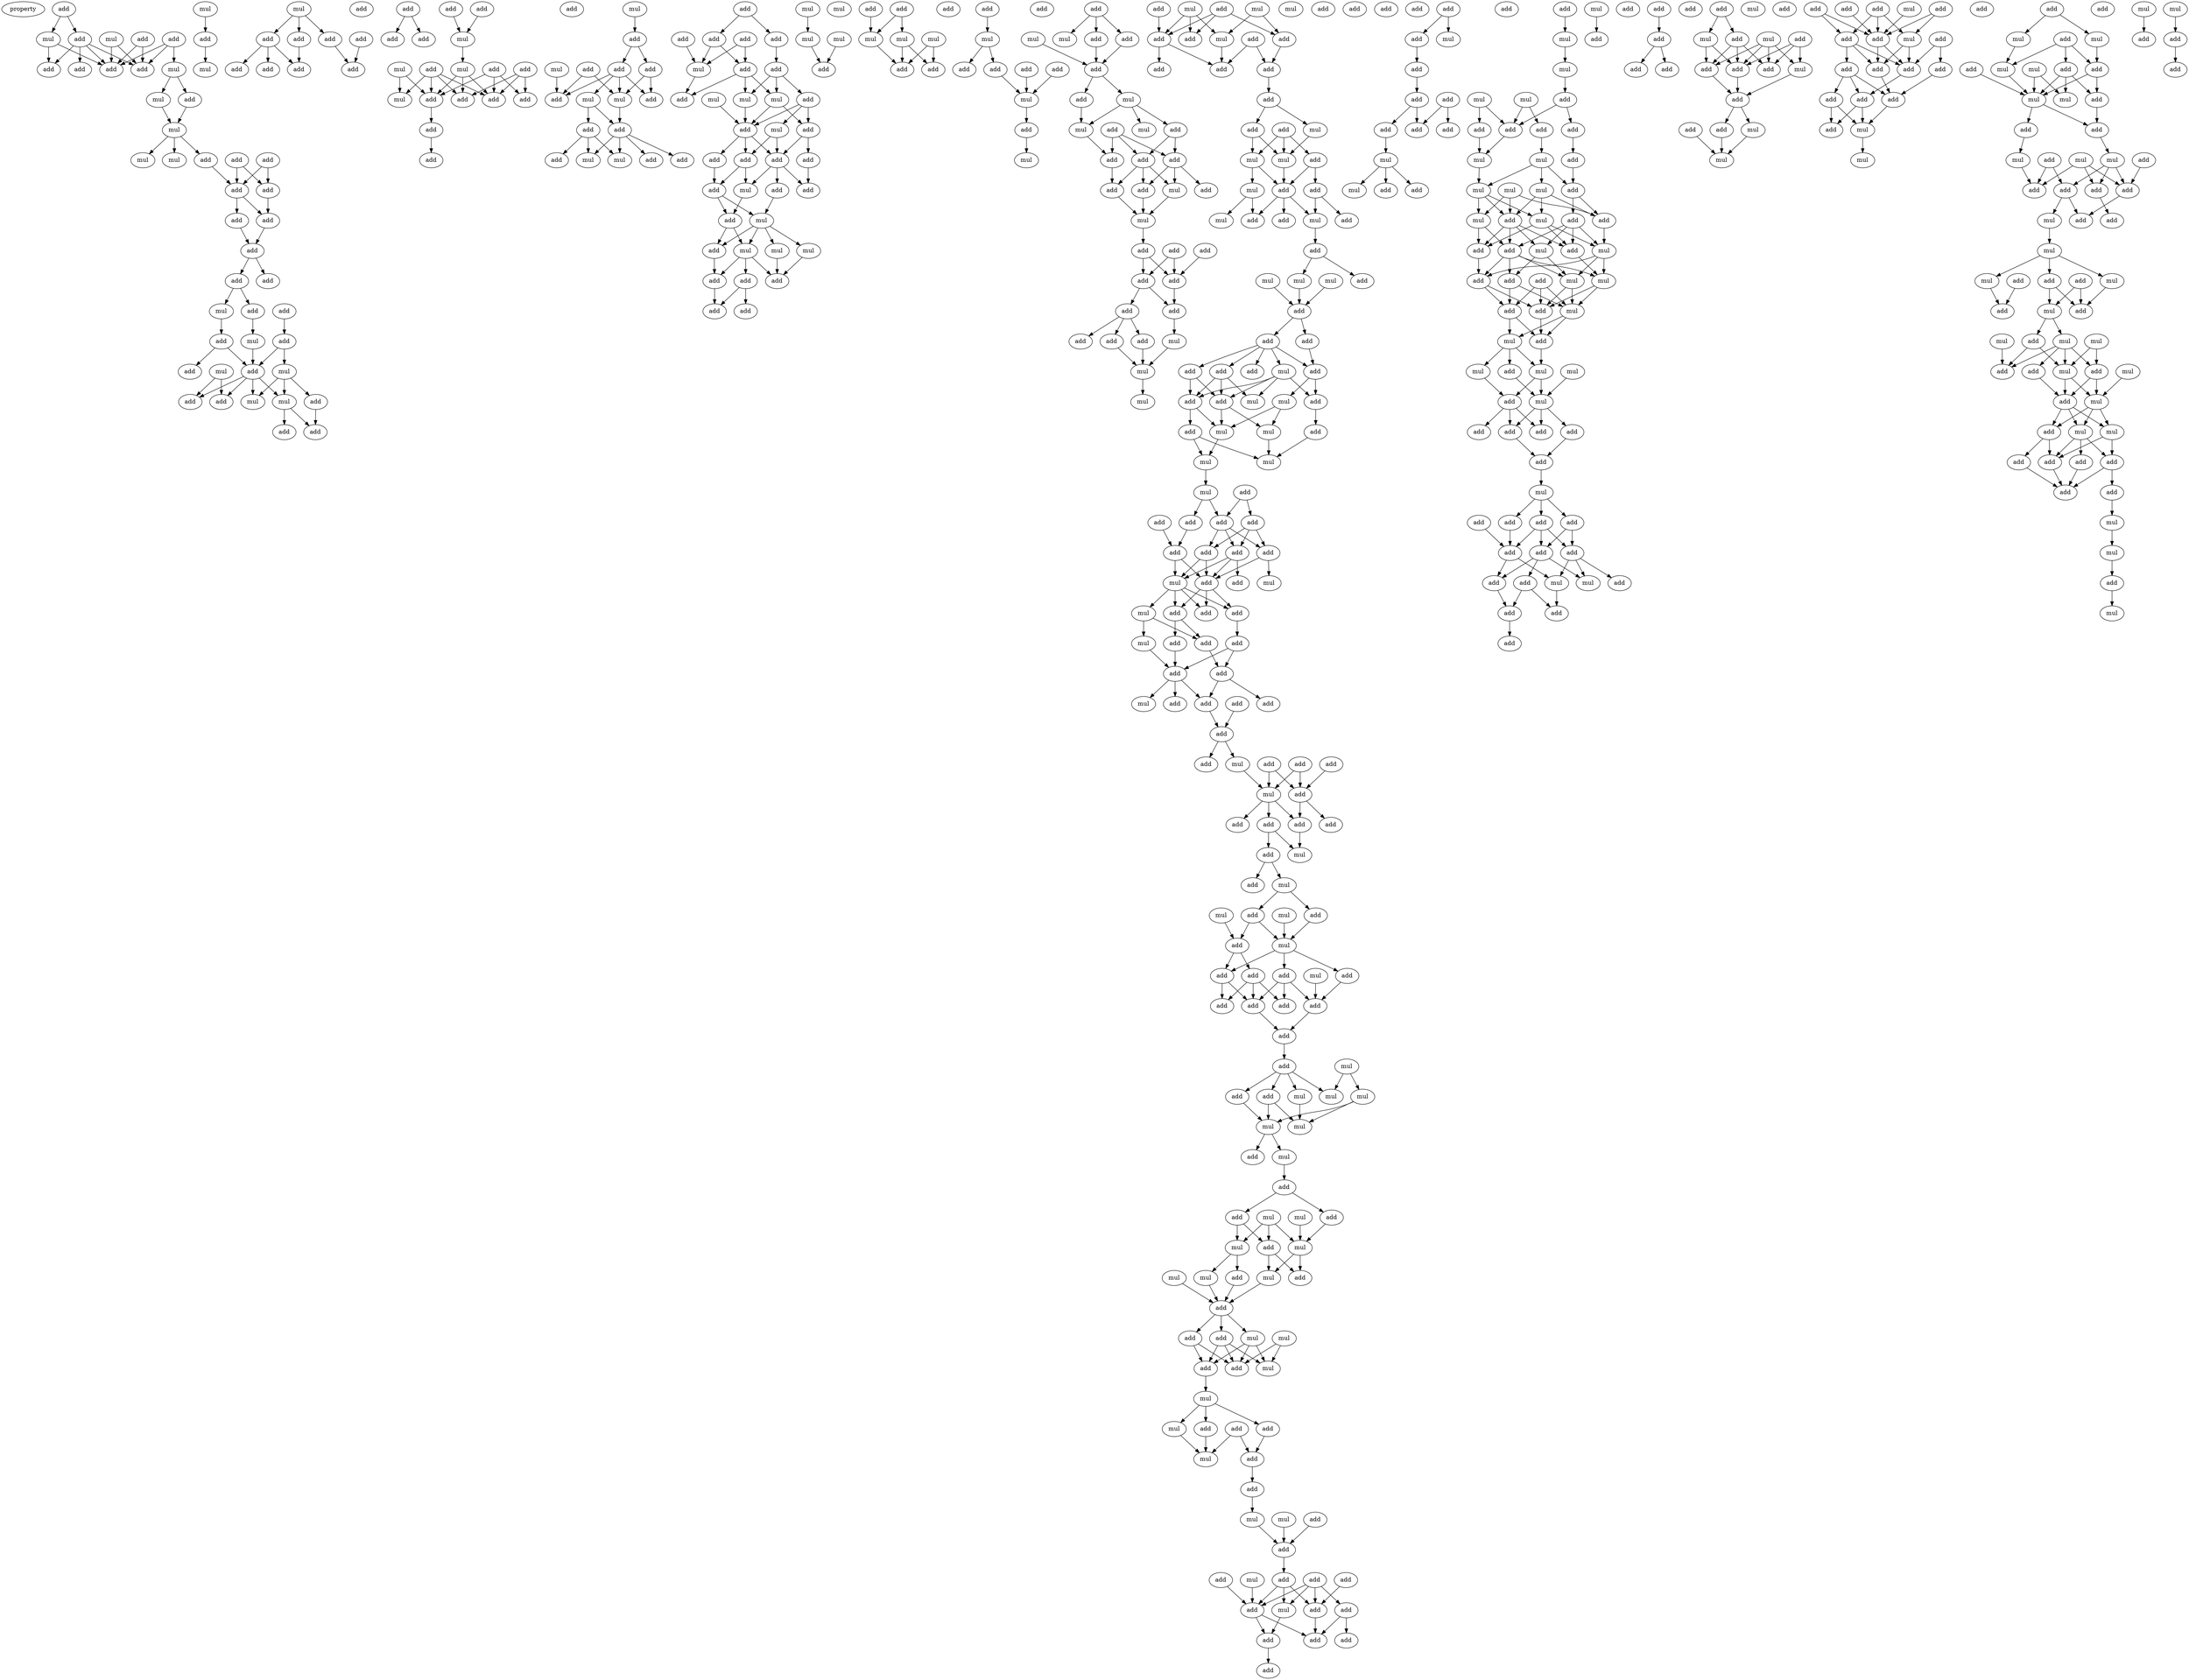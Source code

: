 digraph {
    node [fontcolor=black]
    property [mul=2,lf=1.9]
    0 [ label = add ];
    1 [ label = add ];
    2 [ label = mul ];
    3 [ label = add ];
    4 [ label = add ];
    5 [ label = mul ];
    6 [ label = add ];
    7 [ label = add ];
    8 [ label = mul ];
    9 [ label = add ];
    10 [ label = add ];
    11 [ label = mul ];
    12 [ label = add ];
    13 [ label = mul ];
    14 [ label = add ];
    15 [ label = add ];
    16 [ label = mul ];
    17 [ label = mul ];
    18 [ label = add ];
    19 [ label = add ];
    20 [ label = add ];
    21 [ label = add ];
    22 [ label = add ];
    23 [ label = add ];
    24 [ label = add ];
    25 [ label = add ];
    26 [ label = mul ];
    27 [ label = add ];
    28 [ label = add ];
    29 [ label = mul ];
    30 [ label = add ];
    31 [ label = add ];
    32 [ label = add ];
    33 [ label = add ];
    34 [ label = mul ];
    35 [ label = mul ];
    36 [ label = add ];
    37 [ label = add ];
    38 [ label = mul ];
    39 [ label = add ];
    40 [ label = mul ];
    41 [ label = add ];
    42 [ label = add ];
    43 [ label = mul ];
    44 [ label = add ];
    45 [ label = mul ];
    46 [ label = mul ];
    47 [ label = add ];
    48 [ label = add ];
    49 [ label = add ];
    50 [ label = add ];
    51 [ label = add ];
    52 [ label = add ];
    53 [ label = add ];
    54 [ label = add ];
    55 [ label = add ];
    56 [ label = add ];
    57 [ label = add ];
    58 [ label = add ];
    59 [ label = add ];
    60 [ label = add ];
    61 [ label = mul ];
    62 [ label = add ];
    63 [ label = mul ];
    64 [ label = add ];
    65 [ label = add ];
    66 [ label = mul ];
    67 [ label = add ];
    68 [ label = add ];
    69 [ label = add ];
    70 [ label = mul ];
    71 [ label = add ];
    72 [ label = add ];
    73 [ label = add ];
    74 [ label = add ];
    75 [ label = mul ];
    76 [ label = add ];
    77 [ label = add ];
    78 [ label = add ];
    79 [ label = mul ];
    80 [ label = add ];
    81 [ label = add ];
    82 [ label = mul ];
    83 [ label = mul ];
    84 [ label = add ];
    85 [ label = add ];
    86 [ label = add ];
    87 [ label = mul ];
    88 [ label = add ];
    89 [ label = mul ];
    90 [ label = add ];
    91 [ label = add ];
    92 [ label = add ];
    93 [ label = add ];
    94 [ label = add ];
    95 [ label = add ];
    96 [ label = add ];
    97 [ label = add ];
    98 [ label = add ];
    99 [ label = mul ];
    100 [ label = mul ];
    101 [ label = mul ];
    102 [ label = add ];
    103 [ label = mul ];
    104 [ label = add ];
    105 [ label = add ];
    106 [ label = mul ];
    107 [ label = add ];
    108 [ label = add ];
    109 [ label = add ];
    110 [ label = add ];
    111 [ label = add ];
    112 [ label = mul ];
    113 [ label = add ];
    114 [ label = add ];
    115 [ label = add ];
    116 [ label = add ];
    117 [ label = mul ];
    118 [ label = mul ];
    119 [ label = add ];
    120 [ label = mul ];
    121 [ label = mul ];
    122 [ label = add ];
    123 [ label = add ];
    124 [ label = add ];
    125 [ label = add ];
    126 [ label = add ];
    127 [ label = mul ];
    128 [ label = mul ];
    129 [ label = mul ];
    130 [ label = mul ];
    131 [ label = add ];
    132 [ label = add ];
    133 [ label = add ];
    134 [ label = mul ];
    135 [ label = mul ];
    136 [ label = mul ];
    137 [ label = add ];
    138 [ label = add ];
    139 [ label = add ];
    140 [ label = add ];
    141 [ label = mul ];
    142 [ label = add ];
    143 [ label = add ];
    144 [ label = add ];
    145 [ label = add ];
    146 [ label = add ];
    147 [ label = mul ];
    148 [ label = add ];
    149 [ label = mul ];
    150 [ label = add ];
    151 [ label = add ];
    152 [ label = add ];
    153 [ label = mul ];
    154 [ label = mul ];
    155 [ label = add ];
    156 [ label = add ];
    157 [ label = mul ];
    158 [ label = add ];
    159 [ label = mul ];
    160 [ label = add ];
    161 [ label = mul ];
    162 [ label = add ];
    163 [ label = add ];
    164 [ label = add ];
    165 [ label = mul ];
    166 [ label = add ];
    167 [ label = add ];
    168 [ label = add ];
    169 [ label = mul ];
    170 [ label = add ];
    171 [ label = add ];
    172 [ label = add ];
    173 [ label = add ];
    174 [ label = add ];
    175 [ label = add ];
    176 [ label = add ];
    177 [ label = mul ];
    178 [ label = add ];
    179 [ label = add ];
    180 [ label = add ];
    181 [ label = mul ];
    182 [ label = mul ];
    183 [ label = add ];
    184 [ label = add ];
    185 [ label = mul ];
    186 [ label = mul ];
    187 [ label = add ];
    188 [ label = add ];
    189 [ label = mul ];
    190 [ label = add ];
    191 [ label = add ];
    192 [ label = add ];
    193 [ label = add ];
    194 [ label = add ];
    195 [ label = add ];
    196 [ label = mul ];
    197 [ label = mul ];
    198 [ label = add ];
    199 [ label = add ];
    200 [ label = mul ];
    201 [ label = mul ];
    202 [ label = add ];
    203 [ label = add ];
    204 [ label = add ];
    205 [ label = mul ];
    206 [ label = mul ];
    207 [ label = add ];
    208 [ label = mul ];
    209 [ label = add ];
    210 [ label = add ];
    211 [ label = add ];
    212 [ label = mul ];
    213 [ label = mul ];
    214 [ label = mul ];
    215 [ label = add ];
    216 [ label = add ];
    217 [ label = add ];
    218 [ label = add ];
    219 [ label = add ];
    220 [ label = add ];
    221 [ label = add ];
    222 [ label = add ];
    223 [ label = mul ];
    224 [ label = add ];
    225 [ label = mul ];
    226 [ label = add ];
    227 [ label = add ];
    228 [ label = mul ];
    229 [ label = add ];
    230 [ label = mul ];
    231 [ label = add ];
    232 [ label = add ];
    233 [ label = mul ];
    234 [ label = mul ];
    235 [ label = mul ];
    236 [ label = add ];
    237 [ label = mul ];
    238 [ label = add ];
    239 [ label = add ];
    240 [ label = add ];
    241 [ label = add ];
    242 [ label = add ];
    243 [ label = add ];
    244 [ label = add ];
    245 [ label = add ];
    246 [ label = add ];
    247 [ label = add ];
    248 [ label = mul ];
    249 [ label = mul ];
    250 [ label = add ];
    251 [ label = add ];
    252 [ label = mul ];
    253 [ label = add ];
    254 [ label = add ];
    255 [ label = add ];
    256 [ label = add ];
    257 [ label = mul ];
    258 [ label = add ];
    259 [ label = add ];
    260 [ label = add ];
    261 [ label = mul ];
    262 [ label = add ];
    263 [ label = add ];
    264 [ label = add ];
    265 [ label = add ];
    266 [ label = add ];
    267 [ label = add ];
    268 [ label = add ];
    269 [ label = mul ];
    270 [ label = add ];
    271 [ label = add ];
    272 [ label = mul ];
    273 [ label = add ];
    274 [ label = add ];
    275 [ label = add ];
    276 [ label = add ];
    277 [ label = add ];
    278 [ label = mul ];
    279 [ label = add ];
    280 [ label = mul ];
    281 [ label = mul ];
    282 [ label = add ];
    283 [ label = mul ];
    284 [ label = add ];
    285 [ label = add ];
    286 [ label = add ];
    287 [ label = mul ];
    288 [ label = add ];
    289 [ label = add ];
    290 [ label = add ];
    291 [ label = add ];
    292 [ label = mul ];
    293 [ label = add ];
    294 [ label = add ];
    295 [ label = add ];
    296 [ label = add ];
    297 [ label = add ];
    298 [ label = add ];
    299 [ label = mul ];
    300 [ label = add ];
    301 [ label = mul ];
    302 [ label = mul ];
    303 [ label = add ];
    304 [ label = mul ];
    305 [ label = mul ];
    306 [ label = mul ];
    307 [ label = add ];
    308 [ label = mul ];
    309 [ label = add ];
    310 [ label = mul ];
    311 [ label = add ];
    312 [ label = mul ];
    313 [ label = add ];
    314 [ label = add ];
    315 [ label = mul ];
    316 [ label = mul ];
    317 [ label = mul ];
    318 [ label = add ];
    319 [ label = mul ];
    320 [ label = mul ];
    321 [ label = add ];
    322 [ label = add ];
    323 [ label = mul ];
    324 [ label = mul ];
    325 [ label = add ];
    326 [ label = add ];
    327 [ label = add ];
    328 [ label = add ];
    329 [ label = mul ];
    330 [ label = mul ];
    331 [ label = mul ];
    332 [ label = add ];
    333 [ label = add ];
    334 [ label = add ];
    335 [ label = add ];
    336 [ label = mul ];
    337 [ label = add ];
    338 [ label = add ];
    339 [ label = add ];
    340 [ label = mul ];
    341 [ label = mul ];
    342 [ label = add ];
    343 [ label = add ];
    344 [ label = add ];
    345 [ label = add ];
    346 [ label = add ];
    347 [ label = mul ];
    348 [ label = add ];
    349 [ label = add ];
    350 [ label = add ];
    351 [ label = mul ];
    352 [ label = add ];
    353 [ label = add ];
    354 [ label = add ];
    355 [ label = add ];
    356 [ label = add ];
    357 [ label = add ];
    358 [ label = add ];
    359 [ label = mul ];
    360 [ label = add ];
    361 [ label = add ];
    362 [ label = add ];
    363 [ label = add ];
    364 [ label = add ];
    365 [ label = add ];
    366 [ label = add ];
    367 [ label = mul ];
    368 [ label = add ];
    369 [ label = mul ];
    370 [ label = add ];
    371 [ label = mul ];
    372 [ label = add ];
    373 [ label = add ];
    374 [ label = mul ];
    375 [ label = mul ];
    376 [ label = mul ];
    377 [ label = add ];
    378 [ label = mul ];
    379 [ label = add ];
    380 [ label = add ];
    381 [ label = add ];
    382 [ label = add ];
    383 [ label = add ];
    384 [ label = mul ];
    385 [ label = mul ];
    386 [ label = mul ];
    387 [ label = add ];
    388 [ label = mul ];
    389 [ label = mul ];
    390 [ label = mul ];
    391 [ label = mul ];
    392 [ label = add ];
    393 [ label = add ];
    394 [ label = add ];
    395 [ label = add ];
    396 [ label = mul ];
    397 [ label = add ];
    398 [ label = add ];
    399 [ label = mul ];
    400 [ label = mul ];
    401 [ label = add ];
    402 [ label = add ];
    403 [ label = mul ];
    404 [ label = add ];
    405 [ label = add ];
    406 [ label = add ];
    407 [ label = mul ];
    408 [ label = mul ];
    409 [ label = add ];
    410 [ label = mul ];
    411 [ label = add ];
    412 [ label = mul ];
    413 [ label = mul ];
    414 [ label = mul ];
    415 [ label = add ];
    416 [ label = add ];
    417 [ label = add ];
    418 [ label = add ];
    419 [ label = add ];
    420 [ label = add ];
    421 [ label = add ];
    422 [ label = mul ];
    423 [ label = add ];
    424 [ label = add ];
    425 [ label = add ];
    426 [ label = add ];
    427 [ label = add ];
    428 [ label = add ];
    429 [ label = add ];
    430 [ label = add ];
    431 [ label = add ];
    432 [ label = mul ];
    433 [ label = mul ];
    434 [ label = add ];
    435 [ label = add ];
    436 [ label = add ];
    437 [ label = add ];
    438 [ label = add ];
    439 [ label = add ];
    440 [ label = add ];
    441 [ label = add ];
    442 [ label = add ];
    443 [ label = add ];
    444 [ label = mul ];
    445 [ label = add ];
    446 [ label = add ];
    447 [ label = mul ];
    448 [ label = mul ];
    449 [ label = add ];
    450 [ label = add ];
    451 [ label = add ];
    452 [ label = add ];
    453 [ label = add ];
    454 [ label = mul ];
    455 [ label = add ];
    456 [ label = mul ];
    457 [ label = add ];
    458 [ label = mul ];
    459 [ label = add ];
    460 [ label = add ];
    461 [ label = mul ];
    462 [ label = add ];
    463 [ label = add ];
    464 [ label = mul ];
    465 [ label = add ];
    466 [ label = add ];
    467 [ label = add ];
    468 [ label = add ];
    469 [ label = add ];
    470 [ label = add ];
    471 [ label = add ];
    472 [ label = add ];
    473 [ label = add ];
    474 [ label = add ];
    475 [ label = add ];
    476 [ label = add ];
    477 [ label = mul ];
    478 [ label = add ];
    479 [ label = mul ];
    480 [ label = add ];
    481 [ label = mul ];
    482 [ label = mul ];
    483 [ label = add ];
    484 [ label = add ];
    485 [ label = mul ];
    486 [ label = add ];
    487 [ label = mul ];
    488 [ label = mul ];
    489 [ label = mul ];
    490 [ label = add ];
    491 [ label = add ];
    492 [ label = add ];
    493 [ label = add ];
    494 [ label = add ];
    495 [ label = mul ];
    496 [ label = mul ];
    497 [ label = mul ];
    498 [ label = add ];
    499 [ label = add ];
    500 [ label = add ];
    501 [ label = add ];
    502 [ label = mul ];
    503 [ label = add ];
    504 [ label = add ];
    505 [ label = mul ];
    506 [ label = mul ];
    507 [ label = mul ];
    508 [ label = add ];
    509 [ label = add ];
    510 [ label = add ];
    511 [ label = mul ];
    512 [ label = add ];
    513 [ label = add ];
    514 [ label = add ];
    515 [ label = mul ];
    516 [ label = mul ];
    517 [ label = mul ];
    518 [ label = add ];
    519 [ label = mul ];
    520 [ label = mul ];
    521 [ label = add ];
    522 [ label = add ];
    523 [ label = add ];
    524 [ label = mul ];
    525 [ label = add ];
    526 [ label = mul ];
    527 [ label = mul ];
    528 [ label = add ];
    529 [ label = add ];
    530 [ label = add ];
    531 [ label = add ];
    532 [ label = add ];
    533 [ label = add ];
    534 [ label = mul ];
    535 [ label = mul ];
    536 [ label = add ];
    537 [ label = mul ];
    538 [ label = add ];
    539 [ label = mul ];
    540 [ label = add ];
    541 [ label = add ];
    542 [ label = mul ];
    543 [ label = add ];
    0 -> 3 [ name = 0 ];
    0 -> 5 [ name = 1 ];
    1 -> 7 [ name = 2 ];
    1 -> 9 [ name = 3 ];
    2 -> 7 [ name = 4 ];
    2 -> 9 [ name = 5 ];
    3 -> 6 [ name = 6 ];
    3 -> 7 [ name = 7 ];
    3 -> 9 [ name = 8 ];
    3 -> 10 [ name = 9 ];
    4 -> 7 [ name = 10 ];
    4 -> 8 [ name = 11 ];
    4 -> 9 [ name = 12 ];
    5 -> 7 [ name = 13 ];
    5 -> 10 [ name = 14 ];
    8 -> 11 [ name = 15 ];
    8 -> 12 [ name = 16 ];
    11 -> 13 [ name = 17 ];
    12 -> 13 [ name = 18 ];
    13 -> 16 [ name = 19 ];
    13 -> 17 [ name = 20 ];
    13 -> 18 [ name = 21 ];
    14 -> 19 [ name = 22 ];
    14 -> 20 [ name = 23 ];
    15 -> 19 [ name = 24 ];
    15 -> 20 [ name = 25 ];
    18 -> 20 [ name = 26 ];
    19 -> 22 [ name = 27 ];
    20 -> 21 [ name = 28 ];
    20 -> 22 [ name = 29 ];
    21 -> 23 [ name = 30 ];
    22 -> 23 [ name = 31 ];
    23 -> 24 [ name = 32 ];
    23 -> 25 [ name = 33 ];
    24 -> 26 [ name = 34 ];
    24 -> 28 [ name = 35 ];
    26 -> 31 [ name = 36 ];
    27 -> 30 [ name = 37 ];
    28 -> 29 [ name = 38 ];
    29 -> 33 [ name = 39 ];
    30 -> 33 [ name = 40 ];
    30 -> 35 [ name = 41 ];
    31 -> 32 [ name = 42 ];
    31 -> 33 [ name = 43 ];
    33 -> 36 [ name = 44 ];
    33 -> 38 [ name = 45 ];
    33 -> 39 [ name = 46 ];
    33 -> 40 [ name = 47 ];
    34 -> 36 [ name = 48 ];
    34 -> 39 [ name = 49 ];
    35 -> 37 [ name = 50 ];
    35 -> 38 [ name = 51 ];
    35 -> 40 [ name = 52 ];
    37 -> 41 [ name = 53 ];
    40 -> 41 [ name = 54 ];
    40 -> 42 [ name = 55 ];
    43 -> 44 [ name = 56 ];
    44 -> 45 [ name = 57 ];
    46 -> 47 [ name = 58 ];
    46 -> 49 [ name = 59 ];
    46 -> 50 [ name = 60 ];
    47 -> 53 [ name = 61 ];
    47 -> 54 [ name = 62 ];
    47 -> 55 [ name = 63 ];
    48 -> 52 [ name = 64 ];
    49 -> 54 [ name = 65 ];
    50 -> 52 [ name = 66 ];
    56 -> 59 [ name = 67 ];
    56 -> 60 [ name = 68 ];
    57 -> 61 [ name = 69 ];
    58 -> 61 [ name = 70 ];
    61 -> 66 [ name = 71 ];
    62 -> 67 [ name = 72 ];
    62 -> 68 [ name = 73 ];
    62 -> 71 [ name = 74 ];
    63 -> 68 [ name = 75 ];
    63 -> 70 [ name = 76 ];
    64 -> 67 [ name = 77 ];
    64 -> 68 [ name = 78 ];
    64 -> 69 [ name = 79 ];
    64 -> 70 [ name = 80 ];
    65 -> 67 [ name = 81 ];
    65 -> 69 [ name = 82 ];
    65 -> 71 [ name = 83 ];
    66 -> 67 [ name = 84 ];
    66 -> 68 [ name = 85 ];
    66 -> 69 [ name = 86 ];
    68 -> 72 [ name = 87 ];
    72 -> 74 [ name = 88 ];
    75 -> 76 [ name = 89 ];
    76 -> 78 [ name = 90 ];
    76 -> 80 [ name = 91 ];
    77 -> 81 [ name = 92 ];
    77 -> 82 [ name = 93 ];
    78 -> 81 [ name = 94 ];
    78 -> 82 [ name = 95 ];
    78 -> 83 [ name = 96 ];
    78 -> 84 [ name = 97 ];
    79 -> 81 [ name = 98 ];
    80 -> 82 [ name = 99 ];
    80 -> 84 [ name = 100 ];
    82 -> 86 [ name = 101 ];
    83 -> 85 [ name = 102 ];
    83 -> 86 [ name = 103 ];
    85 -> 87 [ name = 104 ];
    85 -> 89 [ name = 105 ];
    85 -> 90 [ name = 106 ];
    86 -> 87 [ name = 107 ];
    86 -> 88 [ name = 108 ];
    86 -> 89 [ name = 109 ];
    86 -> 91 [ name = 110 ];
    92 -> 94 [ name = 111 ];
    92 -> 95 [ name = 112 ];
    93 -> 99 [ name = 113 ];
    94 -> 97 [ name = 114 ];
    95 -> 98 [ name = 115 ];
    95 -> 99 [ name = 116 ];
    96 -> 98 [ name = 117 ];
    96 -> 99 [ name = 118 ];
    97 -> 100 [ name = 119 ];
    97 -> 103 [ name = 120 ];
    97 -> 104 [ name = 121 ];
    98 -> 100 [ name = 122 ];
    98 -> 102 [ name = 123 ];
    98 -> 103 [ name = 124 ];
    99 -> 102 [ name = 125 ];
    100 -> 105 [ name = 126 ];
    100 -> 107 [ name = 127 ];
    101 -> 107 [ name = 128 ];
    103 -> 107 [ name = 129 ];
    104 -> 105 [ name = 130 ];
    104 -> 106 [ name = 131 ];
    104 -> 107 [ name = 132 ];
    105 -> 108 [ name = 133 ];
    105 -> 110 [ name = 134 ];
    106 -> 110 [ name = 135 ];
    106 -> 111 [ name = 136 ];
    107 -> 109 [ name = 137 ];
    107 -> 110 [ name = 138 ];
    107 -> 111 [ name = 139 ];
    108 -> 114 [ name = 140 ];
    109 -> 115 [ name = 141 ];
    110 -> 112 [ name = 142 ];
    110 -> 113 [ name = 143 ];
    110 -> 114 [ name = 144 ];
    111 -> 112 [ name = 145 ];
    111 -> 115 [ name = 146 ];
    112 -> 116 [ name = 147 ];
    113 -> 117 [ name = 148 ];
    115 -> 116 [ name = 149 ];
    115 -> 117 [ name = 150 ];
    116 -> 118 [ name = 151 ];
    116 -> 119 [ name = 152 ];
    117 -> 118 [ name = 153 ];
    117 -> 119 [ name = 154 ];
    117 -> 120 [ name = 155 ];
    117 -> 121 [ name = 156 ];
    118 -> 122 [ name = 157 ];
    118 -> 123 [ name = 158 ];
    118 -> 124 [ name = 159 ];
    119 -> 123 [ name = 160 ];
    120 -> 124 [ name = 161 ];
    121 -> 124 [ name = 162 ];
    122 -> 125 [ name = 163 ];
    122 -> 126 [ name = 164 ];
    123 -> 126 [ name = 165 ];
    127 -> 129 [ name = 166 ];
    128 -> 131 [ name = 167 ];
    129 -> 131 [ name = 168 ];
    132 -> 135 [ name = 169 ];
    132 -> 136 [ name = 170 ];
    133 -> 135 [ name = 171 ];
    134 -> 137 [ name = 172 ];
    134 -> 138 [ name = 173 ];
    135 -> 138 [ name = 174 ];
    136 -> 137 [ name = 175 ];
    136 -> 138 [ name = 176 ];
    140 -> 141 [ name = 177 ];
    141 -> 142 [ name = 178 ];
    141 -> 144 [ name = 179 ];
    143 -> 147 [ name = 180 ];
    144 -> 147 [ name = 181 ];
    145 -> 147 [ name = 182 ];
    147 -> 148 [ name = 183 ];
    148 -> 149 [ name = 184 ];
    150 -> 151 [ name = 185 ];
    150 -> 152 [ name = 186 ];
    150 -> 154 [ name = 187 ];
    151 -> 155 [ name = 188 ];
    152 -> 155 [ name = 189 ];
    153 -> 155 [ name = 190 ];
    155 -> 156 [ name = 191 ];
    155 -> 157 [ name = 192 ];
    156 -> 159 [ name = 193 ];
    157 -> 159 [ name = 194 ];
    157 -> 160 [ name = 195 ];
    157 -> 161 [ name = 196 ];
    158 -> 162 [ name = 197 ];
    158 -> 163 [ name = 198 ];
    158 -> 164 [ name = 199 ];
    159 -> 162 [ name = 200 ];
    160 -> 163 [ name = 201 ];
    160 -> 164 [ name = 202 ];
    162 -> 166 [ name = 203 ];
    163 -> 165 [ name = 204 ];
    163 -> 166 [ name = 205 ];
    163 -> 167 [ name = 206 ];
    164 -> 165 [ name = 207 ];
    164 -> 167 [ name = 208 ];
    164 -> 168 [ name = 209 ];
    165 -> 169 [ name = 210 ];
    166 -> 169 [ name = 211 ];
    167 -> 169 [ name = 212 ];
    169 -> 170 [ name = 213 ];
    170 -> 173 [ name = 214 ];
    170 -> 174 [ name = 215 ];
    171 -> 174 [ name = 216 ];
    172 -> 173 [ name = 217 ];
    172 -> 174 [ name = 218 ];
    173 -> 175 [ name = 219 ];
    173 -> 176 [ name = 220 ];
    174 -> 176 [ name = 221 ];
    175 -> 178 [ name = 222 ];
    175 -> 179 [ name = 223 ];
    175 -> 180 [ name = 224 ];
    176 -> 177 [ name = 225 ];
    177 -> 181 [ name = 226 ];
    178 -> 181 [ name = 227 ];
    179 -> 181 [ name = 228 ];
    181 -> 185 [ name = 229 ];
    182 -> 187 [ name = 230 ];
    182 -> 189 [ name = 231 ];
    182 -> 191 [ name = 232 ];
    183 -> 187 [ name = 233 ];
    184 -> 187 [ name = 234 ];
    184 -> 190 [ name = 235 ];
    184 -> 191 [ name = 236 ];
    186 -> 189 [ name = 237 ];
    186 -> 190 [ name = 238 ];
    187 -> 192 [ name = 239 ];
    187 -> 193 [ name = 240 ];
    188 -> 193 [ name = 241 ];
    188 -> 194 [ name = 242 ];
    189 -> 193 [ name = 243 ];
    190 -> 194 [ name = 244 ];
    194 -> 195 [ name = 245 ];
    195 -> 196 [ name = 246 ];
    195 -> 199 [ name = 247 ];
    196 -> 201 [ name = 248 ];
    198 -> 200 [ name = 249 ];
    198 -> 201 [ name = 250 ];
    198 -> 202 [ name = 251 ];
    199 -> 200 [ name = 252 ];
    199 -> 201 [ name = 253 ];
    200 -> 203 [ name = 254 ];
    200 -> 205 [ name = 255 ];
    201 -> 203 [ name = 256 ];
    202 -> 203 [ name = 257 ];
    202 -> 204 [ name = 258 ];
    203 -> 206 [ name = 259 ];
    203 -> 207 [ name = 260 ];
    203 -> 210 [ name = 261 ];
    204 -> 206 [ name = 262 ];
    204 -> 209 [ name = 263 ];
    205 -> 208 [ name = 264 ];
    205 -> 210 [ name = 265 ];
    206 -> 211 [ name = 266 ];
    211 -> 214 [ name = 267 ];
    211 -> 215 [ name = 268 ];
    212 -> 217 [ name = 269 ];
    213 -> 217 [ name = 270 ];
    214 -> 217 [ name = 271 ];
    217 -> 218 [ name = 272 ];
    217 -> 219 [ name = 273 ];
    218 -> 222 [ name = 274 ];
    219 -> 220 [ name = 275 ];
    219 -> 221 [ name = 276 ];
    219 -> 222 [ name = 277 ];
    219 -> 223 [ name = 278 ];
    219 -> 224 [ name = 279 ];
    220 -> 225 [ name = 280 ];
    220 -> 226 [ name = 281 ];
    220 -> 227 [ name = 282 ];
    222 -> 228 [ name = 283 ];
    222 -> 229 [ name = 284 ];
    223 -> 225 [ name = 285 ];
    223 -> 226 [ name = 286 ];
    223 -> 227 [ name = 287 ];
    223 -> 229 [ name = 288 ];
    224 -> 226 [ name = 289 ];
    224 -> 227 [ name = 290 ];
    226 -> 230 [ name = 291 ];
    226 -> 233 [ name = 292 ];
    227 -> 230 [ name = 293 ];
    227 -> 231 [ name = 294 ];
    228 -> 230 [ name = 295 ];
    228 -> 233 [ name = 296 ];
    229 -> 232 [ name = 297 ];
    230 -> 235 [ name = 298 ];
    231 -> 234 [ name = 299 ];
    231 -> 235 [ name = 300 ];
    232 -> 234 [ name = 301 ];
    233 -> 234 [ name = 302 ];
    235 -> 237 [ name = 303 ];
    236 -> 238 [ name = 304 ];
    236 -> 239 [ name = 305 ];
    237 -> 239 [ name = 306 ];
    237 -> 241 [ name = 307 ];
    238 -> 242 [ name = 308 ];
    238 -> 243 [ name = 309 ];
    238 -> 245 [ name = 310 ];
    239 -> 242 [ name = 311 ];
    239 -> 243 [ name = 312 ];
    239 -> 245 [ name = 313 ];
    240 -> 244 [ name = 314 ];
    241 -> 244 [ name = 315 ];
    242 -> 246 [ name = 316 ];
    242 -> 247 [ name = 317 ];
    242 -> 249 [ name = 318 ];
    243 -> 247 [ name = 319 ];
    243 -> 248 [ name = 320 ];
    244 -> 247 [ name = 321 ];
    244 -> 249 [ name = 322 ];
    245 -> 247 [ name = 323 ];
    245 -> 249 [ name = 324 ];
    247 -> 250 [ name = 325 ];
    247 -> 251 [ name = 326 ];
    247 -> 253 [ name = 327 ];
    249 -> 250 [ name = 328 ];
    249 -> 251 [ name = 329 ];
    249 -> 252 [ name = 330 ];
    249 -> 253 [ name = 331 ];
    250 -> 255 [ name = 332 ];
    250 -> 256 [ name = 333 ];
    252 -> 256 [ name = 334 ];
    252 -> 257 [ name = 335 ];
    253 -> 254 [ name = 336 ];
    254 -> 258 [ name = 337 ];
    254 -> 259 [ name = 338 ];
    255 -> 259 [ name = 339 ];
    256 -> 258 [ name = 340 ];
    257 -> 259 [ name = 341 ];
    258 -> 260 [ name = 342 ];
    258 -> 263 [ name = 343 ];
    259 -> 261 [ name = 344 ];
    259 -> 262 [ name = 345 ];
    259 -> 263 [ name = 346 ];
    263 -> 265 [ name = 347 ];
    264 -> 265 [ name = 348 ];
    265 -> 267 [ name = 349 ];
    265 -> 269 [ name = 350 ];
    266 -> 271 [ name = 351 ];
    266 -> 272 [ name = 352 ];
    268 -> 271 [ name = 353 ];
    268 -> 272 [ name = 354 ];
    269 -> 272 [ name = 355 ];
    270 -> 271 [ name = 356 ];
    271 -> 275 [ name = 357 ];
    271 -> 276 [ name = 358 ];
    272 -> 273 [ name = 359 ];
    272 -> 274 [ name = 360 ];
    272 -> 276 [ name = 361 ];
    274 -> 277 [ name = 362 ];
    274 -> 278 [ name = 363 ];
    276 -> 278 [ name = 364 ];
    277 -> 279 [ name = 365 ];
    277 -> 280 [ name = 366 ];
    280 -> 284 [ name = 367 ];
    280 -> 285 [ name = 368 ];
    281 -> 287 [ name = 369 ];
    283 -> 286 [ name = 370 ];
    284 -> 286 [ name = 371 ];
    284 -> 287 [ name = 372 ];
    285 -> 287 [ name = 373 ];
    286 -> 289 [ name = 374 ];
    286 -> 290 [ name = 375 ];
    287 -> 288 [ name = 376 ];
    287 -> 289 [ name = 377 ];
    287 -> 291 [ name = 378 ];
    288 -> 294 [ name = 379 ];
    289 -> 293 [ name = 380 ];
    289 -> 296 [ name = 381 ];
    290 -> 293 [ name = 382 ];
    290 -> 295 [ name = 383 ];
    290 -> 296 [ name = 384 ];
    291 -> 293 [ name = 385 ];
    291 -> 294 [ name = 386 ];
    291 -> 295 [ name = 387 ];
    292 -> 294 [ name = 388 ];
    293 -> 297 [ name = 389 ];
    294 -> 297 [ name = 390 ];
    297 -> 298 [ name = 391 ];
    298 -> 300 [ name = 392 ];
    298 -> 301 [ name = 393 ];
    298 -> 303 [ name = 394 ];
    298 -> 304 [ name = 395 ];
    299 -> 302 [ name = 396 ];
    299 -> 304 [ name = 397 ];
    300 -> 305 [ name = 398 ];
    301 -> 306 [ name = 399 ];
    302 -> 305 [ name = 400 ];
    302 -> 306 [ name = 401 ];
    303 -> 305 [ name = 402 ];
    303 -> 306 [ name = 403 ];
    305 -> 307 [ name = 404 ];
    305 -> 308 [ name = 405 ];
    308 -> 309 [ name = 406 ];
    309 -> 311 [ name = 407 ];
    309 -> 313 [ name = 408 ];
    310 -> 316 [ name = 409 ];
    311 -> 316 [ name = 410 ];
    312 -> 314 [ name = 411 ];
    312 -> 315 [ name = 412 ];
    312 -> 316 [ name = 413 ];
    313 -> 314 [ name = 414 ];
    313 -> 315 [ name = 415 ];
    314 -> 319 [ name = 416 ];
    314 -> 321 [ name = 417 ];
    315 -> 317 [ name = 418 ];
    315 -> 318 [ name = 419 ];
    316 -> 319 [ name = 420 ];
    316 -> 321 [ name = 421 ];
    317 -> 322 [ name = 422 ];
    318 -> 322 [ name = 423 ];
    319 -> 322 [ name = 424 ];
    320 -> 322 [ name = 425 ];
    322 -> 323 [ name = 426 ];
    322 -> 325 [ name = 427 ];
    322 -> 326 [ name = 428 ];
    323 -> 327 [ name = 429 ];
    323 -> 328 [ name = 430 ];
    323 -> 329 [ name = 431 ];
    324 -> 328 [ name = 432 ];
    324 -> 329 [ name = 433 ];
    325 -> 327 [ name = 434 ];
    325 -> 328 [ name = 435 ];
    326 -> 327 [ name = 436 ];
    326 -> 328 [ name = 437 ];
    326 -> 329 [ name = 438 ];
    327 -> 330 [ name = 439 ];
    330 -> 331 [ name = 440 ];
    330 -> 332 [ name = 441 ];
    330 -> 334 [ name = 442 ];
    331 -> 336 [ name = 443 ];
    332 -> 337 [ name = 444 ];
    334 -> 336 [ name = 445 ];
    335 -> 336 [ name = 446 ];
    335 -> 337 [ name = 447 ];
    337 -> 338 [ name = 448 ];
    338 -> 340 [ name = 449 ];
    340 -> 343 [ name = 450 ];
    341 -> 343 [ name = 451 ];
    342 -> 343 [ name = 452 ];
    343 -> 345 [ name = 453 ];
    344 -> 350 [ name = 454 ];
    345 -> 350 [ name = 455 ];
    345 -> 351 [ name = 456 ];
    345 -> 352 [ name = 457 ];
    346 -> 349 [ name = 458 ];
    346 -> 350 [ name = 459 ];
    346 -> 351 [ name = 460 ];
    346 -> 352 [ name = 461 ];
    347 -> 350 [ name = 462 ];
    348 -> 352 [ name = 463 ];
    349 -> 354 [ name = 464 ];
    349 -> 356 [ name = 465 ];
    350 -> 353 [ name = 466 ];
    350 -> 354 [ name = 467 ];
    351 -> 353 [ name = 468 ];
    352 -> 354 [ name = 469 ];
    353 -> 357 [ name = 470 ];
    355 -> 358 [ name = 471 ];
    355 -> 359 [ name = 472 ];
    358 -> 360 [ name = 473 ];
    360 -> 361 [ name = 474 ];
    361 -> 364 [ name = 475 ];
    361 -> 365 [ name = 476 ];
    362 -> 363 [ name = 477 ];
    362 -> 364 [ name = 478 ];
    365 -> 367 [ name = 479 ];
    367 -> 369 [ name = 480 ];
    367 -> 370 [ name = 481 ];
    367 -> 372 [ name = 482 ];
    368 -> 374 [ name = 483 ];
    371 -> 373 [ name = 484 ];
    374 -> 375 [ name = 485 ];
    375 -> 377 [ name = 486 ];
    376 -> 379 [ name = 487 ];
    376 -> 380 [ name = 488 ];
    377 -> 379 [ name = 489 ];
    377 -> 382 [ name = 490 ];
    378 -> 379 [ name = 491 ];
    378 -> 381 [ name = 492 ];
    379 -> 384 [ name = 493 ];
    380 -> 385 [ name = 494 ];
    381 -> 384 [ name = 495 ];
    382 -> 383 [ name = 496 ];
    383 -> 387 [ name = 497 ];
    384 -> 386 [ name = 498 ];
    385 -> 386 [ name = 499 ];
    385 -> 387 [ name = 500 ];
    385 -> 389 [ name = 501 ];
    386 -> 390 [ name = 502 ];
    386 -> 391 [ name = 503 ];
    386 -> 394 [ name = 504 ];
    387 -> 392 [ name = 505 ];
    387 -> 393 [ name = 506 ];
    388 -> 391 [ name = 507 ];
    388 -> 392 [ name = 508 ];
    388 -> 394 [ name = 509 ];
    389 -> 390 [ name = 510 ];
    389 -> 392 [ name = 511 ];
    389 -> 394 [ name = 512 ];
    390 -> 395 [ name = 513 ];
    390 -> 396 [ name = 514 ];
    390 -> 398 [ name = 515 ];
    391 -> 395 [ name = 516 ];
    391 -> 397 [ name = 517 ];
    392 -> 396 [ name = 518 ];
    393 -> 396 [ name = 519 ];
    393 -> 397 [ name = 520 ];
    393 -> 398 [ name = 521 ];
    393 -> 399 [ name = 522 ];
    394 -> 395 [ name = 523 ];
    394 -> 397 [ name = 524 ];
    394 -> 398 [ name = 525 ];
    394 -> 399 [ name = 526 ];
    395 -> 401 [ name = 527 ];
    396 -> 400 [ name = 528 ];
    396 -> 401 [ name = 529 ];
    396 -> 403 [ name = 530 ];
    397 -> 400 [ name = 531 ];
    397 -> 401 [ name = 532 ];
    397 -> 402 [ name = 533 ];
    397 -> 403 [ name = 534 ];
    398 -> 403 [ name = 535 ];
    399 -> 400 [ name = 536 ];
    399 -> 402 [ name = 537 ];
    400 -> 405 [ name = 538 ];
    400 -> 407 [ name = 539 ];
    401 -> 405 [ name = 540 ];
    401 -> 406 [ name = 541 ];
    402 -> 406 [ name = 542 ];
    402 -> 407 [ name = 543 ];
    403 -> 405 [ name = 544 ];
    403 -> 407 [ name = 545 ];
    404 -> 405 [ name = 546 ];
    404 -> 406 [ name = 547 ];
    404 -> 407 [ name = 548 ];
    405 -> 409 [ name = 549 ];
    406 -> 408 [ name = 550 ];
    406 -> 409 [ name = 551 ];
    407 -> 408 [ name = 552 ];
    407 -> 409 [ name = 553 ];
    408 -> 410 [ name = 554 ];
    408 -> 411 [ name = 555 ];
    408 -> 413 [ name = 556 ];
    409 -> 410 [ name = 557 ];
    410 -> 414 [ name = 558 ];
    410 -> 415 [ name = 559 ];
    411 -> 414 [ name = 560 ];
    412 -> 414 [ name = 561 ];
    413 -> 415 [ name = 562 ];
    414 -> 418 [ name = 563 ];
    414 -> 419 [ name = 564 ];
    414 -> 420 [ name = 565 ];
    415 -> 416 [ name = 566 ];
    415 -> 418 [ name = 567 ];
    415 -> 419 [ name = 568 ];
    419 -> 421 [ name = 569 ];
    420 -> 421 [ name = 570 ];
    421 -> 422 [ name = 571 ];
    422 -> 423 [ name = 572 ];
    422 -> 424 [ name = 573 ];
    422 -> 426 [ name = 574 ];
    423 -> 429 [ name = 575 ];
    424 -> 427 [ name = 576 ];
    424 -> 428 [ name = 577 ];
    424 -> 429 [ name = 578 ];
    425 -> 429 [ name = 579 ];
    426 -> 427 [ name = 580 ];
    426 -> 428 [ name = 581 ];
    427 -> 431 [ name = 582 ];
    427 -> 432 [ name = 583 ];
    427 -> 433 [ name = 584 ];
    428 -> 430 [ name = 585 ];
    428 -> 432 [ name = 586 ];
    428 -> 434 [ name = 587 ];
    429 -> 430 [ name = 588 ];
    429 -> 433 [ name = 589 ];
    430 -> 436 [ name = 590 ];
    433 -> 435 [ name = 591 ];
    434 -> 435 [ name = 592 ];
    434 -> 436 [ name = 593 ];
    436 -> 438 [ name = 594 ];
    437 -> 440 [ name = 595 ];
    440 -> 441 [ name = 596 ];
    440 -> 442 [ name = 597 ];
    443 -> 444 [ name = 598 ];
    443 -> 446 [ name = 599 ];
    444 -> 449 [ name = 600 ];
    444 -> 450 [ name = 601 ];
    445 -> 448 [ name = 602 ];
    445 -> 450 [ name = 603 ];
    445 -> 451 [ name = 604 ];
    446 -> 449 [ name = 605 ];
    446 -> 450 [ name = 606 ];
    446 -> 451 [ name = 607 ];
    447 -> 448 [ name = 608 ];
    447 -> 449 [ name = 609 ];
    447 -> 450 [ name = 610 ];
    447 -> 451 [ name = 611 ];
    448 -> 452 [ name = 612 ];
    449 -> 452 [ name = 613 ];
    450 -> 452 [ name = 614 ];
    452 -> 456 [ name = 615 ];
    452 -> 457 [ name = 616 ];
    453 -> 458 [ name = 617 ];
    456 -> 458 [ name = 618 ];
    457 -> 458 [ name = 619 ];
    459 -> 467 [ name = 620 ];
    460 -> 464 [ name = 621 ];
    460 -> 467 [ name = 622 ];
    461 -> 467 [ name = 623 ];
    462 -> 465 [ name = 624 ];
    462 -> 467 [ name = 625 ];
    463 -> 464 [ name = 626 ];
    463 -> 465 [ name = 627 ];
    463 -> 467 [ name = 628 ];
    464 -> 468 [ name = 629 ];
    464 -> 470 [ name = 630 ];
    465 -> 468 [ name = 631 ];
    465 -> 469 [ name = 632 ];
    465 -> 470 [ name = 633 ];
    466 -> 468 [ name = 634 ];
    466 -> 471 [ name = 635 ];
    467 -> 468 [ name = 636 ];
    467 -> 470 [ name = 637 ];
    468 -> 472 [ name = 638 ];
    469 -> 472 [ name = 639 ];
    469 -> 473 [ name = 640 ];
    469 -> 474 [ name = 641 ];
    470 -> 473 [ name = 642 ];
    471 -> 473 [ name = 643 ];
    472 -> 476 [ name = 644 ];
    472 -> 477 [ name = 645 ];
    473 -> 477 [ name = 646 ];
    474 -> 476 [ name = 647 ];
    474 -> 477 [ name = 648 ];
    477 -> 479 [ name = 649 ];
    478 -> 481 [ name = 650 ];
    478 -> 482 [ name = 651 ];
    480 -> 484 [ name = 652 ];
    480 -> 485 [ name = 653 ];
    480 -> 486 [ name = 654 ];
    481 -> 484 [ name = 655 ];
    482 -> 485 [ name = 656 ];
    483 -> 488 [ name = 657 ];
    484 -> 488 [ name = 658 ];
    484 -> 490 [ name = 659 ];
    485 -> 488 [ name = 660 ];
    486 -> 488 [ name = 661 ];
    486 -> 489 [ name = 662 ];
    486 -> 490 [ name = 663 ];
    487 -> 488 [ name = 664 ];
    487 -> 489 [ name = 665 ];
    488 -> 491 [ name = 666 ];
    488 -> 492 [ name = 667 ];
    490 -> 491 [ name = 668 ];
    491 -> 495 [ name = 669 ];
    492 -> 497 [ name = 670 ];
    493 -> 501 [ name = 671 ];
    494 -> 499 [ name = 672 ];
    494 -> 500 [ name = 673 ];
    495 -> 498 [ name = 674 ];
    495 -> 500 [ name = 675 ];
    495 -> 501 [ name = 676 ];
    496 -> 498 [ name = 677 ];
    496 -> 499 [ name = 678 ];
    496 -> 501 [ name = 679 ];
    497 -> 499 [ name = 680 ];
    498 -> 503 [ name = 681 ];
    500 -> 502 [ name = 682 ];
    500 -> 504 [ name = 683 ];
    501 -> 504 [ name = 684 ];
    502 -> 505 [ name = 685 ];
    505 -> 506 [ name = 686 ];
    505 -> 507 [ name = 687 ];
    505 -> 509 [ name = 688 ];
    506 -> 512 [ name = 689 ];
    507 -> 513 [ name = 690 ];
    508 -> 512 [ name = 691 ];
    509 -> 511 [ name = 692 ];
    509 -> 513 [ name = 693 ];
    510 -> 511 [ name = 694 ];
    510 -> 513 [ name = 695 ];
    511 -> 514 [ name = 696 ];
    511 -> 516 [ name = 697 ];
    514 -> 518 [ name = 698 ];
    514 -> 519 [ name = 699 ];
    515 -> 519 [ name = 700 ];
    515 -> 521 [ name = 701 ];
    516 -> 518 [ name = 702 ];
    516 -> 519 [ name = 703 ];
    516 -> 521 [ name = 704 ];
    516 -> 522 [ name = 705 ];
    517 -> 518 [ name = 706 ];
    519 -> 523 [ name = 707 ];
    519 -> 524 [ name = 708 ];
    520 -> 524 [ name = 709 ];
    521 -> 523 [ name = 710 ];
    521 -> 524 [ name = 711 ];
    522 -> 523 [ name = 712 ];
    523 -> 525 [ name = 713 ];
    523 -> 526 [ name = 714 ];
    523 -> 527 [ name = 715 ];
    524 -> 525 [ name = 716 ];
    524 -> 526 [ name = 717 ];
    524 -> 527 [ name = 718 ];
    525 -> 529 [ name = 719 ];
    525 -> 531 [ name = 720 ];
    526 -> 528 [ name = 721 ];
    526 -> 531 [ name = 722 ];
    527 -> 528 [ name = 723 ];
    527 -> 530 [ name = 724 ];
    527 -> 531 [ name = 725 ];
    528 -> 532 [ name = 726 ];
    528 -> 533 [ name = 727 ];
    529 -> 532 [ name = 728 ];
    530 -> 532 [ name = 729 ];
    531 -> 532 [ name = 730 ];
    533 -> 534 [ name = 731 ];
    534 -> 535 [ name = 732 ];
    535 -> 538 [ name = 733 ];
    537 -> 541 [ name = 734 ];
    538 -> 542 [ name = 735 ];
    539 -> 540 [ name = 736 ];
    540 -> 543 [ name = 737 ];
}
